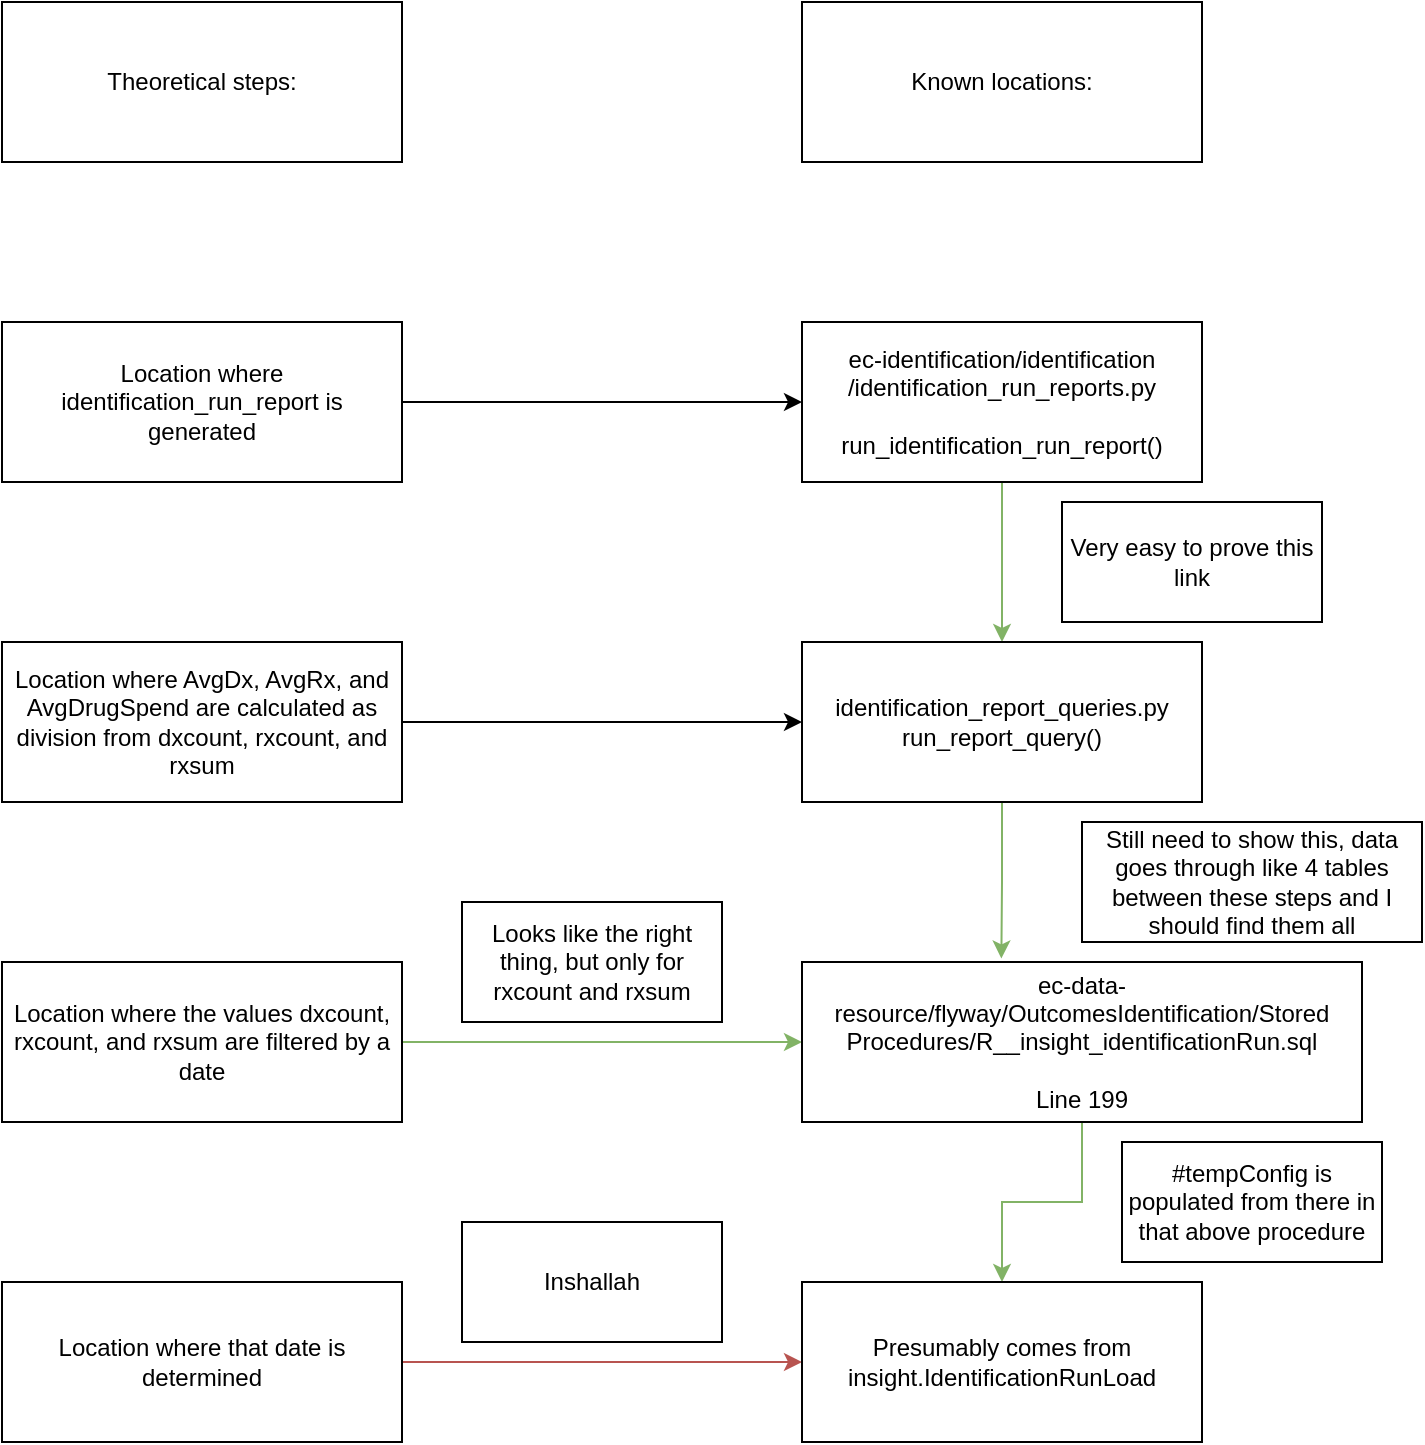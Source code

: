 <mxfile version="18.2.0" type="github"><diagram id="TvDyWi0hz5TkSfFrMb84" name="Page-1"><mxGraphModel dx="1550" dy="867" grid="1" gridSize="10" guides="1" tooltips="1" connect="1" arrows="1" fold="1" page="1" pageScale="1" pageWidth="850" pageHeight="1100" math="0" shadow="0"><root><mxCell id="0"/><mxCell id="1" parent="0"/><mxCell id="owzocJD40huAl9d0_B6I-8" style="edgeStyle=orthogonalEdgeStyle;rounded=0;orthogonalLoop=1;jettySize=auto;html=1;" parent="1" source="owzocJD40huAl9d0_B6I-1" target="owzocJD40huAl9d0_B6I-7" edge="1"><mxGeometry relative="1" as="geometry"/></mxCell><mxCell id="owzocJD40huAl9d0_B6I-1" value="Location where identification_run_report is generated" style="rounded=0;whiteSpace=wrap;html=1;" parent="1" vertex="1"><mxGeometry x="40" y="160" width="200" height="80" as="geometry"/></mxCell><mxCell id="owzocJD40huAl9d0_B6I-2" value="Theoretical steps:" style="rounded=0;whiteSpace=wrap;html=1;" parent="1" vertex="1"><mxGeometry x="40" width="200" height="80" as="geometry"/></mxCell><mxCell id="owzocJD40huAl9d0_B6I-3" value="Known locations:" style="rounded=0;whiteSpace=wrap;html=1;" parent="1" vertex="1"><mxGeometry x="440" width="200" height="80" as="geometry"/></mxCell><mxCell id="owzocJD40huAl9d0_B6I-10" style="edgeStyle=orthogonalEdgeStyle;rounded=0;orthogonalLoop=1;jettySize=auto;html=1;entryX=0;entryY=0.5;entryDx=0;entryDy=0;" parent="1" source="owzocJD40huAl9d0_B6I-4" target="owzocJD40huAl9d0_B6I-9" edge="1"><mxGeometry relative="1" as="geometry"/></mxCell><mxCell id="owzocJD40huAl9d0_B6I-4" value="Location where AvgDx, AvgRx, and AvgDrugSpend are calculated as division from dxcount, rxcount, and rxsum" style="rounded=0;whiteSpace=wrap;html=1;" parent="1" vertex="1"><mxGeometry x="40" y="320" width="200" height="80" as="geometry"/></mxCell><mxCell id="owzocJD40huAl9d0_B6I-14" style="edgeStyle=orthogonalEdgeStyle;rounded=0;orthogonalLoop=1;jettySize=auto;html=1;entryX=0;entryY=0.5;entryDx=0;entryDy=0;fillColor=#d5e8d4;strokeColor=#82b366;" parent="1" source="owzocJD40huAl9d0_B6I-5" target="owzocJD40huAl9d0_B6I-13" edge="1"><mxGeometry relative="1" as="geometry"/></mxCell><mxCell id="owzocJD40huAl9d0_B6I-5" value="Location where the values dxcount, rxcount, and rxsum are filtered by a date" style="rounded=0;whiteSpace=wrap;html=1;" parent="1" vertex="1"><mxGeometry x="40" y="480" width="200" height="80" as="geometry"/></mxCell><mxCell id="owzocJD40huAl9d0_B6I-21" style="edgeStyle=orthogonalEdgeStyle;rounded=0;orthogonalLoop=1;jettySize=auto;html=1;fillColor=#f8cecc;strokeColor=#b85450;" parent="1" source="owzocJD40huAl9d0_B6I-6" target="owzocJD40huAl9d0_B6I-18" edge="1"><mxGeometry relative="1" as="geometry"/></mxCell><mxCell id="owzocJD40huAl9d0_B6I-6" value="Location where that date is determined" style="rounded=0;whiteSpace=wrap;html=1;" parent="1" vertex="1"><mxGeometry x="40" y="640" width="200" height="80" as="geometry"/></mxCell><mxCell id="owzocJD40huAl9d0_B6I-11" style="edgeStyle=orthogonalEdgeStyle;rounded=0;orthogonalLoop=1;jettySize=auto;html=1;entryX=0.5;entryY=0;entryDx=0;entryDy=0;fillColor=#d5e8d4;strokeColor=#82b366;" parent="1" source="owzocJD40huAl9d0_B6I-7" target="owzocJD40huAl9d0_B6I-9" edge="1"><mxGeometry relative="1" as="geometry"/></mxCell><mxCell id="owzocJD40huAl9d0_B6I-7" value="ec-identification/identification&lt;br&gt;/identification_run_reports.py&lt;br&gt;&lt;br&gt;run_identification_run_report()" style="rounded=0;whiteSpace=wrap;html=1;" parent="1" vertex="1"><mxGeometry x="440" y="160" width="200" height="80" as="geometry"/></mxCell><mxCell id="owzocJD40huAl9d0_B6I-15" style="edgeStyle=orthogonalEdgeStyle;rounded=0;orthogonalLoop=1;jettySize=auto;html=1;entryX=0.356;entryY=-0.022;entryDx=0;entryDy=0;entryPerimeter=0;fillColor=#d5e8d4;strokeColor=#82b366;" parent="1" source="owzocJD40huAl9d0_B6I-9" target="owzocJD40huAl9d0_B6I-13" edge="1"><mxGeometry relative="1" as="geometry"/></mxCell><mxCell id="owzocJD40huAl9d0_B6I-9" value="identification_report_queries.py&lt;br&gt;run_report_query()" style="rounded=0;whiteSpace=wrap;html=1;" parent="1" vertex="1"><mxGeometry x="440" y="320" width="200" height="80" as="geometry"/></mxCell><mxCell id="owzocJD40huAl9d0_B6I-12" value="Very easy to prove this link" style="rounded=0;whiteSpace=wrap;html=1;" parent="1" vertex="1"><mxGeometry x="570" y="250" width="130" height="60" as="geometry"/></mxCell><mxCell id="owzocJD40huAl9d0_B6I-20" style="edgeStyle=orthogonalEdgeStyle;rounded=0;orthogonalLoop=1;jettySize=auto;html=1;fillColor=#d5e8d4;strokeColor=#82b366;" parent="1" source="owzocJD40huAl9d0_B6I-13" target="owzocJD40huAl9d0_B6I-18" edge="1"><mxGeometry relative="1" as="geometry"/></mxCell><mxCell id="owzocJD40huAl9d0_B6I-13" value="ec-data-resource/flyway/OutcomesIdentification/Stored Procedures/R__insight_identificationRun.sql&lt;br&gt;&lt;br&gt;Line 199" style="rounded=0;whiteSpace=wrap;html=1;" parent="1" vertex="1"><mxGeometry x="440" y="480" width="280" height="80" as="geometry"/></mxCell><mxCell id="owzocJD40huAl9d0_B6I-16" value="Looks like the right thing, but only for rxcount and rxsum" style="rounded=0;whiteSpace=wrap;html=1;" parent="1" vertex="1"><mxGeometry x="270" y="450" width="130" height="60" as="geometry"/></mxCell><mxCell id="owzocJD40huAl9d0_B6I-17" value="Still need to show this, data goes through like 4 tables between these steps and I should find them all" style="rounded=0;whiteSpace=wrap;html=1;" parent="1" vertex="1"><mxGeometry x="580" y="410" width="170" height="60" as="geometry"/></mxCell><mxCell id="owzocJD40huAl9d0_B6I-18" value="Presumably comes from insight.IdentificationRunLoad" style="rounded=0;whiteSpace=wrap;html=1;" parent="1" vertex="1"><mxGeometry x="440" y="640" width="200" height="80" as="geometry"/></mxCell><mxCell id="owzocJD40huAl9d0_B6I-22" value="Inshallah" style="rounded=0;whiteSpace=wrap;html=1;" parent="1" vertex="1"><mxGeometry x="270" y="610" width="130" height="60" as="geometry"/></mxCell><mxCell id="owzocJD40huAl9d0_B6I-23" value="#tempConfig is populated from there in that above procedure" style="rounded=0;whiteSpace=wrap;html=1;" parent="1" vertex="1"><mxGeometry x="600" y="570" width="130" height="60" as="geometry"/></mxCell></root></mxGraphModel></diagram></mxfile>